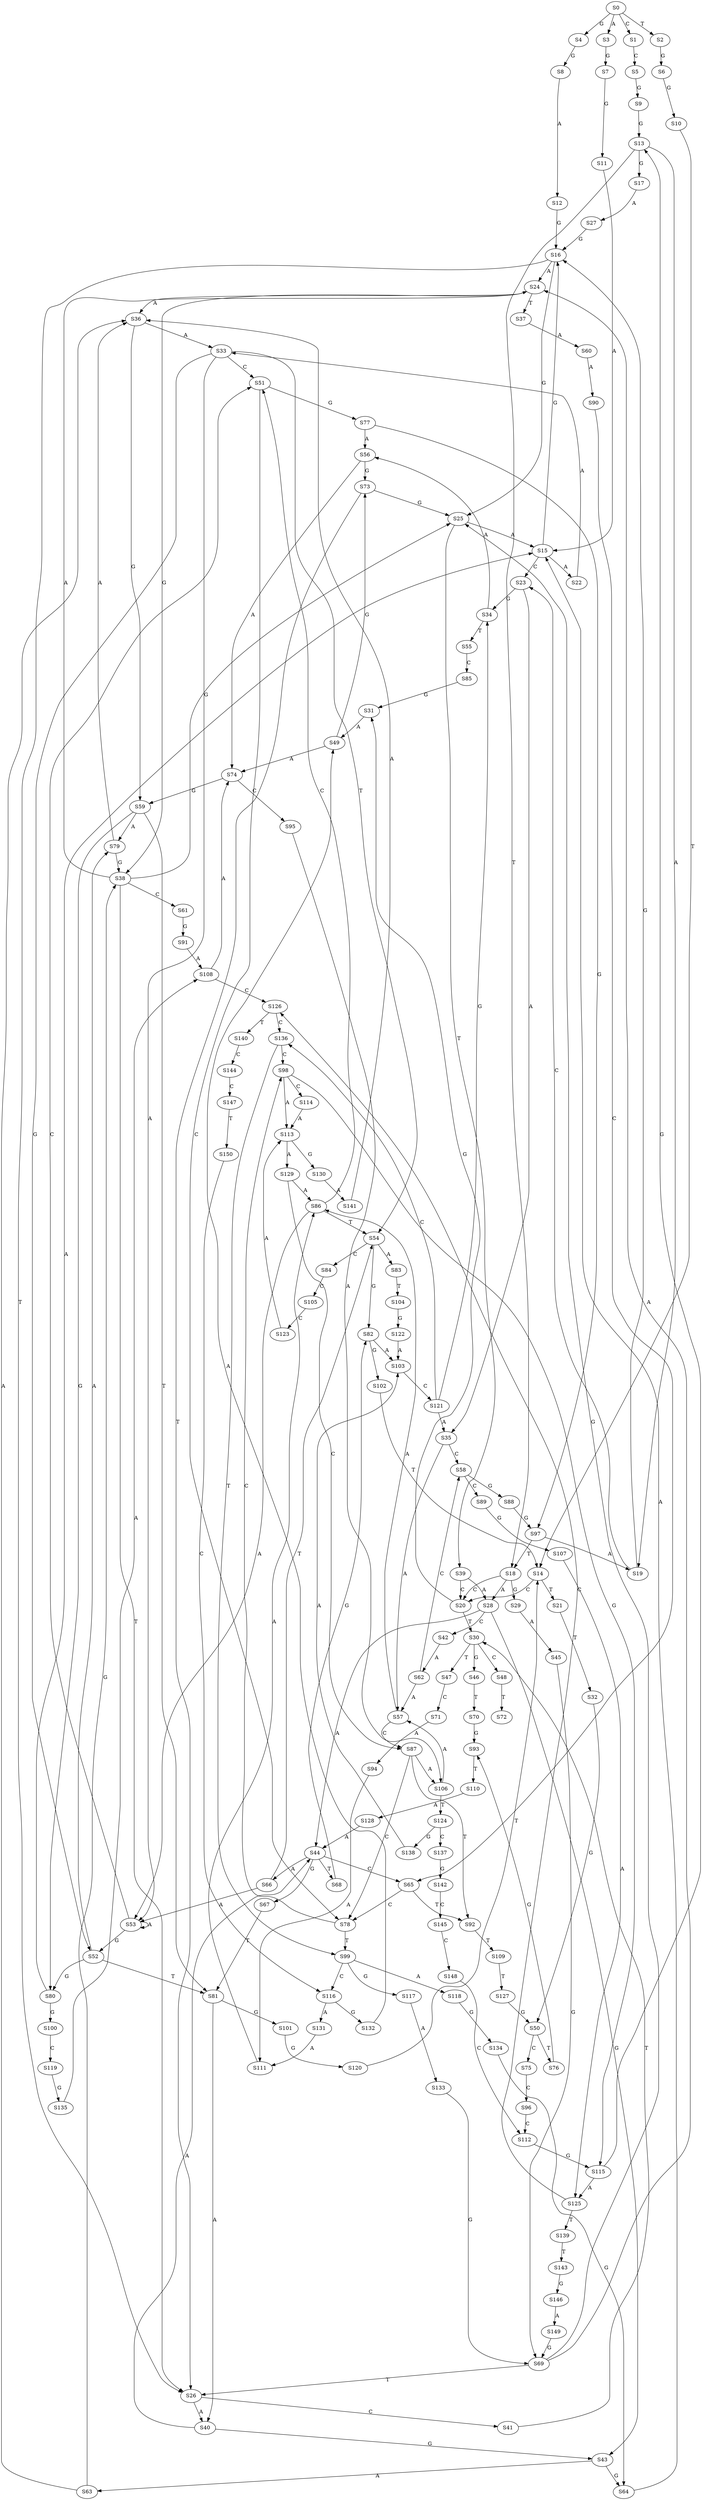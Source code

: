 strict digraph  {
	S0 -> S1 [ label = C ];
	S0 -> S2 [ label = T ];
	S0 -> S3 [ label = A ];
	S0 -> S4 [ label = G ];
	S1 -> S5 [ label = C ];
	S2 -> S6 [ label = G ];
	S3 -> S7 [ label = G ];
	S4 -> S8 [ label = G ];
	S5 -> S9 [ label = G ];
	S6 -> S10 [ label = G ];
	S7 -> S11 [ label = G ];
	S8 -> S12 [ label = A ];
	S9 -> S13 [ label = G ];
	S10 -> S14 [ label = T ];
	S11 -> S15 [ label = A ];
	S12 -> S16 [ label = G ];
	S13 -> S17 [ label = G ];
	S13 -> S18 [ label = T ];
	S13 -> S19 [ label = A ];
	S14 -> S20 [ label = C ];
	S14 -> S21 [ label = T ];
	S15 -> S16 [ label = G ];
	S15 -> S22 [ label = A ];
	S15 -> S23 [ label = C ];
	S16 -> S24 [ label = A ];
	S16 -> S25 [ label = G ];
	S16 -> S26 [ label = T ];
	S17 -> S27 [ label = A ];
	S18 -> S28 [ label = A ];
	S18 -> S20 [ label = C ];
	S18 -> S29 [ label = G ];
	S19 -> S23 [ label = C ];
	S19 -> S16 [ label = G ];
	S20 -> S30 [ label = T ];
	S20 -> S31 [ label = G ];
	S21 -> S32 [ label = T ];
	S22 -> S33 [ label = A ];
	S23 -> S34 [ label = G ];
	S23 -> S35 [ label = A ];
	S24 -> S36 [ label = A ];
	S24 -> S37 [ label = T ];
	S24 -> S38 [ label = G ];
	S25 -> S39 [ label = T ];
	S25 -> S15 [ label = A ];
	S26 -> S40 [ label = A ];
	S26 -> S41 [ label = C ];
	S27 -> S16 [ label = G ];
	S28 -> S42 [ label = C ];
	S28 -> S43 [ label = G ];
	S28 -> S44 [ label = A ];
	S29 -> S45 [ label = A ];
	S30 -> S46 [ label = G ];
	S30 -> S47 [ label = T ];
	S30 -> S48 [ label = C ];
	S31 -> S49 [ label = A ];
	S32 -> S50 [ label = G ];
	S33 -> S51 [ label = C ];
	S33 -> S52 [ label = G ];
	S33 -> S53 [ label = A ];
	S33 -> S54 [ label = T ];
	S34 -> S55 [ label = T ];
	S34 -> S56 [ label = A ];
	S35 -> S57 [ label = A ];
	S35 -> S58 [ label = C ];
	S36 -> S33 [ label = A ];
	S36 -> S59 [ label = G ];
	S37 -> S60 [ label = A ];
	S38 -> S24 [ label = A ];
	S38 -> S26 [ label = T ];
	S38 -> S25 [ label = G ];
	S38 -> S61 [ label = C ];
	S39 -> S20 [ label = C ];
	S39 -> S28 [ label = A ];
	S40 -> S44 [ label = A ];
	S40 -> S43 [ label = G ];
	S41 -> S30 [ label = T ];
	S42 -> S62 [ label = A ];
	S43 -> S63 [ label = A ];
	S43 -> S64 [ label = G ];
	S44 -> S65 [ label = C ];
	S44 -> S66 [ label = A ];
	S44 -> S67 [ label = G ];
	S44 -> S68 [ label = T ];
	S45 -> S69 [ label = G ];
	S46 -> S70 [ label = T ];
	S47 -> S71 [ label = C ];
	S48 -> S72 [ label = T ];
	S49 -> S73 [ label = G ];
	S49 -> S74 [ label = A ];
	S50 -> S75 [ label = C ];
	S50 -> S76 [ label = T ];
	S51 -> S77 [ label = G ];
	S51 -> S78 [ label = C ];
	S52 -> S79 [ label = A ];
	S52 -> S80 [ label = G ];
	S52 -> S81 [ label = T ];
	S53 -> S51 [ label = C ];
	S53 -> S52 [ label = G ];
	S53 -> S53 [ label = A ];
	S54 -> S82 [ label = G ];
	S54 -> S83 [ label = A ];
	S54 -> S84 [ label = C ];
	S55 -> S85 [ label = C ];
	S56 -> S74 [ label = A ];
	S56 -> S73 [ label = G ];
	S57 -> S86 [ label = A ];
	S57 -> S87 [ label = C ];
	S58 -> S88 [ label = G ];
	S58 -> S89 [ label = C ];
	S59 -> S79 [ label = A ];
	S59 -> S81 [ label = T ];
	S59 -> S80 [ label = G ];
	S60 -> S90 [ label = A ];
	S61 -> S91 [ label = G ];
	S62 -> S57 [ label = A ];
	S62 -> S58 [ label = C ];
	S63 -> S36 [ label = A ];
	S63 -> S38 [ label = G ];
	S64 -> S15 [ label = A ];
	S65 -> S78 [ label = C ];
	S65 -> S92 [ label = T ];
	S66 -> S54 [ label = T ];
	S66 -> S53 [ label = A ];
	S67 -> S81 [ label = T ];
	S68 -> S82 [ label = G ];
	S69 -> S26 [ label = T ];
	S69 -> S24 [ label = A ];
	S69 -> S25 [ label = G ];
	S70 -> S93 [ label = G ];
	S71 -> S94 [ label = A ];
	S73 -> S26 [ label = T ];
	S73 -> S25 [ label = G ];
	S74 -> S95 [ label = C ];
	S74 -> S59 [ label = G ];
	S75 -> S96 [ label = C ];
	S76 -> S93 [ label = G ];
	S77 -> S97 [ label = G ];
	S77 -> S56 [ label = A ];
	S78 -> S98 [ label = C ];
	S78 -> S99 [ label = T ];
	S79 -> S38 [ label = G ];
	S79 -> S36 [ label = A ];
	S80 -> S15 [ label = A ];
	S80 -> S100 [ label = G ];
	S81 -> S101 [ label = G ];
	S81 -> S40 [ label = A ];
	S82 -> S102 [ label = G ];
	S82 -> S103 [ label = A ];
	S83 -> S104 [ label = T ];
	S84 -> S105 [ label = C ];
	S85 -> S31 [ label = G ];
	S86 -> S53 [ label = A ];
	S86 -> S54 [ label = T ];
	S86 -> S51 [ label = C ];
	S87 -> S78 [ label = C ];
	S87 -> S106 [ label = A ];
	S87 -> S92 [ label = T ];
	S88 -> S97 [ label = G ];
	S89 -> S107 [ label = G ];
	S90 -> S65 [ label = C ];
	S91 -> S108 [ label = A ];
	S92 -> S109 [ label = T ];
	S93 -> S110 [ label = T ];
	S94 -> S111 [ label = A ];
	S95 -> S106 [ label = A ];
	S96 -> S112 [ label = C ];
	S97 -> S18 [ label = T ];
	S97 -> S19 [ label = A ];
	S98 -> S113 [ label = A ];
	S98 -> S114 [ label = C ];
	S98 -> S115 [ label = G ];
	S99 -> S116 [ label = C ];
	S99 -> S117 [ label = G ];
	S99 -> S118 [ label = A ];
	S100 -> S119 [ label = C ];
	S101 -> S120 [ label = G ];
	S102 -> S14 [ label = T ];
	S103 -> S121 [ label = C ];
	S104 -> S122 [ label = G ];
	S105 -> S123 [ label = C ];
	S106 -> S124 [ label = T ];
	S106 -> S57 [ label = A ];
	S107 -> S125 [ label = A ];
	S108 -> S74 [ label = A ];
	S108 -> S126 [ label = C ];
	S109 -> S127 [ label = T ];
	S110 -> S128 [ label = A ];
	S111 -> S86 [ label = A ];
	S112 -> S115 [ label = G ];
	S113 -> S129 [ label = A ];
	S113 -> S130 [ label = G ];
	S114 -> S113 [ label = A ];
	S115 -> S125 [ label = A ];
	S115 -> S13 [ label = G ];
	S116 -> S131 [ label = A ];
	S116 -> S132 [ label = G ];
	S117 -> S133 [ label = A ];
	S118 -> S134 [ label = G ];
	S119 -> S135 [ label = G ];
	S120 -> S14 [ label = T ];
	S121 -> S136 [ label = C ];
	S121 -> S34 [ label = G ];
	S121 -> S35 [ label = A ];
	S122 -> S103 [ label = A ];
	S123 -> S113 [ label = A ];
	S124 -> S137 [ label = C ];
	S124 -> S138 [ label = G ];
	S125 -> S139 [ label = T ];
	S125 -> S126 [ label = C ];
	S126 -> S136 [ label = C ];
	S126 -> S140 [ label = T ];
	S127 -> S50 [ label = G ];
	S128 -> S44 [ label = A ];
	S129 -> S86 [ label = A ];
	S129 -> S87 [ label = C ];
	S130 -> S141 [ label = A ];
	S131 -> S111 [ label = A ];
	S132 -> S49 [ label = A ];
	S133 -> S69 [ label = G ];
	S134 -> S64 [ label = G ];
	S135 -> S108 [ label = A ];
	S136 -> S98 [ label = C ];
	S136 -> S99 [ label = T ];
	S137 -> S142 [ label = G ];
	S138 -> S103 [ label = A ];
	S139 -> S143 [ label = T ];
	S140 -> S144 [ label = C ];
	S141 -> S36 [ label = A ];
	S142 -> S145 [ label = C ];
	S143 -> S146 [ label = G ];
	S144 -> S147 [ label = C ];
	S145 -> S148 [ label = C ];
	S146 -> S149 [ label = A ];
	S147 -> S150 [ label = T ];
	S148 -> S112 [ label = C ];
	S149 -> S69 [ label = G ];
	S150 -> S116 [ label = C ];
}
